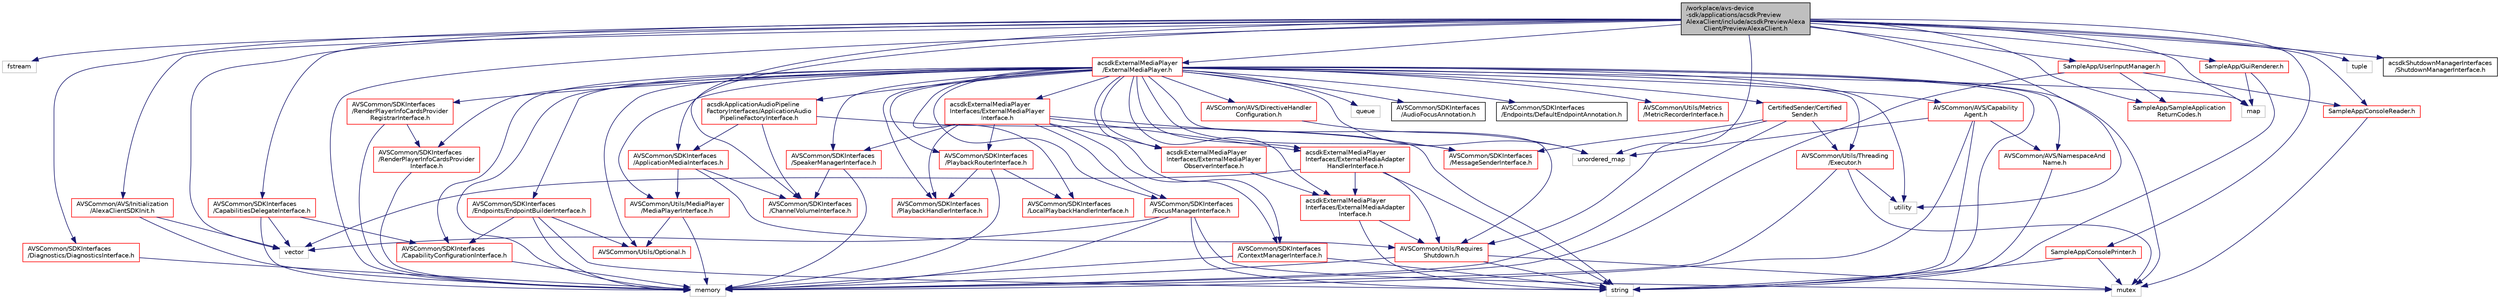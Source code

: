 digraph "/workplace/avs-device-sdk/applications/acsdkPreviewAlexaClient/include/acsdkPreviewAlexaClient/PreviewAlexaClient.h"
{
  edge [fontname="Helvetica",fontsize="10",labelfontname="Helvetica",labelfontsize="10"];
  node [fontname="Helvetica",fontsize="10",shape=record];
  Node0 [label="/workplace/avs-device\l-sdk/applications/acsdkPreview\lAlexaClient/include/acsdkPreviewAlexa\lClient/PreviewAlexaClient.h",height=0.2,width=0.4,color="black", fillcolor="grey75", style="filled", fontcolor="black"];
  Node0 -> Node1 [color="midnightblue",fontsize="10",style="solid",fontname="Helvetica"];
  Node1 [label="fstream",height=0.2,width=0.4,color="grey75", fillcolor="white", style="filled"];
  Node0 -> Node2 [color="midnightblue",fontsize="10",style="solid",fontname="Helvetica"];
  Node2 [label="map",height=0.2,width=0.4,color="grey75", fillcolor="white", style="filled"];
  Node0 -> Node3 [color="midnightblue",fontsize="10",style="solid",fontname="Helvetica"];
  Node3 [label="memory",height=0.2,width=0.4,color="grey75", fillcolor="white", style="filled"];
  Node0 -> Node4 [color="midnightblue",fontsize="10",style="solid",fontname="Helvetica"];
  Node4 [label="tuple",height=0.2,width=0.4,color="grey75", fillcolor="white", style="filled"];
  Node0 -> Node5 [color="midnightblue",fontsize="10",style="solid",fontname="Helvetica"];
  Node5 [label="unordered_map",height=0.2,width=0.4,color="grey75", fillcolor="white", style="filled"];
  Node0 -> Node6 [color="midnightblue",fontsize="10",style="solid",fontname="Helvetica"];
  Node6 [label="utility",height=0.2,width=0.4,color="grey75", fillcolor="white", style="filled"];
  Node0 -> Node7 [color="midnightblue",fontsize="10",style="solid",fontname="Helvetica"];
  Node7 [label="vector",height=0.2,width=0.4,color="grey75", fillcolor="white", style="filled"];
  Node0 -> Node8 [color="midnightblue",fontsize="10",style="solid",fontname="Helvetica"];
  Node8 [label="acsdkExternalMediaPlayer\l/ExternalMediaPlayer.h",height=0.2,width=0.4,color="red", fillcolor="white", style="filled",URL="$_external_media_player_8h.html"];
  Node8 -> Node2 [color="midnightblue",fontsize="10",style="solid",fontname="Helvetica"];
  Node8 -> Node3 [color="midnightblue",fontsize="10",style="solid",fontname="Helvetica"];
  Node8 -> Node9 [color="midnightblue",fontsize="10",style="solid",fontname="Helvetica"];
  Node9 [label="mutex",height=0.2,width=0.4,color="grey75", fillcolor="white", style="filled"];
  Node8 -> Node10 [color="midnightblue",fontsize="10",style="solid",fontname="Helvetica"];
  Node10 [label="queue",height=0.2,width=0.4,color="grey75", fillcolor="white", style="filled"];
  Node8 -> Node11 [color="midnightblue",fontsize="10",style="solid",fontname="Helvetica"];
  Node11 [label="string",height=0.2,width=0.4,color="grey75", fillcolor="white", style="filled"];
  Node8 -> Node5 [color="midnightblue",fontsize="10",style="solid",fontname="Helvetica"];
  Node8 -> Node6 [color="midnightblue",fontsize="10",style="solid",fontname="Helvetica"];
  Node8 -> Node12 [color="midnightblue",fontsize="10",style="solid",fontname="Helvetica"];
  Node12 [label="AVSCommon/AVS/Capability\lAgent.h",height=0.2,width=0.4,color="red", fillcolor="white", style="filled",URL="$_capability_agent_8h.html"];
  Node12 -> Node5 [color="midnightblue",fontsize="10",style="solid",fontname="Helvetica"];
  Node12 -> Node11 [color="midnightblue",fontsize="10",style="solid",fontname="Helvetica"];
  Node12 -> Node3 [color="midnightblue",fontsize="10",style="solid",fontname="Helvetica"];
  Node12 -> Node14 [color="midnightblue",fontsize="10",style="solid",fontname="Helvetica"];
  Node14 [label="AVSCommon/AVS/NamespaceAnd\lName.h",height=0.2,width=0.4,color="red", fillcolor="white", style="filled",URL="$_namespace_and_name_8h.html"];
  Node14 -> Node11 [color="midnightblue",fontsize="10",style="solid",fontname="Helvetica"];
  Node8 -> Node67 [color="midnightblue",fontsize="10",style="solid",fontname="Helvetica"];
  Node67 [label="AVSCommon/AVS/DirectiveHandler\lConfiguration.h",height=0.2,width=0.4,color="red", fillcolor="white", style="filled",URL="$_directive_handler_configuration_8h.html"];
  Node67 -> Node5 [color="midnightblue",fontsize="10",style="solid",fontname="Helvetica"];
  Node8 -> Node14 [color="midnightblue",fontsize="10",style="solid",fontname="Helvetica"];
  Node8 -> Node73 [color="midnightblue",fontsize="10",style="solid",fontname="Helvetica"];
  Node73 [label="AVSCommon/SDKInterfaces\l/AudioFocusAnnotation.h",height=0.2,width=0.4,color="black", fillcolor="white", style="filled",URL="$_audio_focus_annotation_8h.html"];
  Node8 -> Node74 [color="midnightblue",fontsize="10",style="solid",fontname="Helvetica"];
  Node74 [label="AVSCommon/SDKInterfaces\l/CapabilityConfigurationInterface.h",height=0.2,width=0.4,color="red", fillcolor="white", style="filled",URL="$_capability_configuration_interface_8h.html"];
  Node74 -> Node3 [color="midnightblue",fontsize="10",style="solid",fontname="Helvetica"];
  Node8 -> Node77 [color="midnightblue",fontsize="10",style="solid",fontname="Helvetica"];
  Node77 [label="AVSCommon/SDKInterfaces\l/ContextManagerInterface.h",height=0.2,width=0.4,color="red", fillcolor="white", style="filled",URL="$_context_manager_interface_8h.html"];
  Node77 -> Node3 [color="midnightblue",fontsize="10",style="solid",fontname="Helvetica"];
  Node77 -> Node11 [color="midnightblue",fontsize="10",style="solid",fontname="Helvetica"];
  Node8 -> Node81 [color="midnightblue",fontsize="10",style="solid",fontname="Helvetica"];
  Node81 [label="AVSCommon/SDKInterfaces\l/FocusManagerInterface.h",height=0.2,width=0.4,color="red", fillcolor="white", style="filled",URL="$_focus_manager_interface_8h.html"];
  Node81 -> Node3 [color="midnightblue",fontsize="10",style="solid",fontname="Helvetica"];
  Node81 -> Node9 [color="midnightblue",fontsize="10",style="solid",fontname="Helvetica"];
  Node81 -> Node11 [color="midnightblue",fontsize="10",style="solid",fontname="Helvetica"];
  Node81 -> Node7 [color="midnightblue",fontsize="10",style="solid",fontname="Helvetica"];
  Node8 -> Node85 [color="midnightblue",fontsize="10",style="solid",fontname="Helvetica"];
  Node85 [label="AVSCommon/SDKInterfaces\l/LocalPlaybackHandlerInterface.h",height=0.2,width=0.4,color="red", fillcolor="white", style="filled",URL="$_local_playback_handler_interface_8h.html"];
  Node8 -> Node87 [color="midnightblue",fontsize="10",style="solid",fontname="Helvetica"];
  Node87 [label="AVSCommon/SDKInterfaces\l/MessageSenderInterface.h",height=0.2,width=0.4,color="red", fillcolor="white", style="filled",URL="$_message_sender_interface_8h.html"];
  Node8 -> Node91 [color="midnightblue",fontsize="10",style="solid",fontname="Helvetica"];
  Node91 [label="AVSCommon/SDKInterfaces\l/PlaybackHandlerInterface.h",height=0.2,width=0.4,color="red", fillcolor="white", style="filled",URL="$_playback_handler_interface_8h.html"];
  Node8 -> Node92 [color="midnightblue",fontsize="10",style="solid",fontname="Helvetica"];
  Node92 [label="AVSCommon/SDKInterfaces\l/PlaybackRouterInterface.h",height=0.2,width=0.4,color="red", fillcolor="white", style="filled",URL="$_playback_router_interface_8h.html"];
  Node92 -> Node3 [color="midnightblue",fontsize="10",style="solid",fontname="Helvetica"];
  Node92 -> Node91 [color="midnightblue",fontsize="10",style="solid",fontname="Helvetica"];
  Node92 -> Node85 [color="midnightblue",fontsize="10",style="solid",fontname="Helvetica"];
  Node8 -> Node93 [color="midnightblue",fontsize="10",style="solid",fontname="Helvetica"];
  Node93 [label="AVSCommon/SDKInterfaces\l/RenderPlayerInfoCardsProvider\lInterface.h",height=0.2,width=0.4,color="red", fillcolor="white", style="filled",URL="$_render_player_info_cards_provider_interface_8h.html"];
  Node93 -> Node3 [color="midnightblue",fontsize="10",style="solid",fontname="Helvetica"];
  Node8 -> Node98 [color="midnightblue",fontsize="10",style="solid",fontname="Helvetica"];
  Node98 [label="AVSCommon/SDKInterfaces\l/RenderPlayerInfoCardsProvider\lRegistrarInterface.h",height=0.2,width=0.4,color="red", fillcolor="white", style="filled",URL="$_render_player_info_cards_provider_registrar_interface_8h.html"];
  Node98 -> Node3 [color="midnightblue",fontsize="10",style="solid",fontname="Helvetica"];
  Node98 -> Node93 [color="midnightblue",fontsize="10",style="solid",fontname="Helvetica"];
  Node8 -> Node99 [color="midnightblue",fontsize="10",style="solid",fontname="Helvetica"];
  Node99 [label="AVSCommon/SDKInterfaces\l/SpeakerManagerInterface.h",height=0.2,width=0.4,color="red", fillcolor="white", style="filled",URL="$_speaker_manager_interface_8h.html"];
  Node99 -> Node3 [color="midnightblue",fontsize="10",style="solid",fontname="Helvetica"];
  Node99 -> Node100 [color="midnightblue",fontsize="10",style="solid",fontname="Helvetica"];
  Node100 [label="AVSCommon/SDKInterfaces\l/ChannelVolumeInterface.h",height=0.2,width=0.4,color="red", fillcolor="white", style="filled",URL="$_channel_volume_interface_8h.html"];
  Node8 -> Node104 [color="midnightblue",fontsize="10",style="solid",fontname="Helvetica"];
  Node104 [label="AVSCommon/SDKInterfaces\l/Endpoints/DefaultEndpointAnnotation.h",height=0.2,width=0.4,color="black", fillcolor="white", style="filled",URL="$_default_endpoint_annotation_8h.html"];
  Node8 -> Node105 [color="midnightblue",fontsize="10",style="solid",fontname="Helvetica"];
  Node105 [label="AVSCommon/SDKInterfaces\l/Endpoints/EndpointBuilderInterface.h",height=0.2,width=0.4,color="red", fillcolor="white", style="filled",URL="$_endpoint_builder_interface_8h.html"];
  Node105 -> Node3 [color="midnightblue",fontsize="10",style="solid",fontname="Helvetica"];
  Node105 -> Node11 [color="midnightblue",fontsize="10",style="solid",fontname="Helvetica"];
  Node105 -> Node74 [color="midnightblue",fontsize="10",style="solid",fontname="Helvetica"];
  Node105 -> Node17 [color="midnightblue",fontsize="10",style="solid",fontname="Helvetica"];
  Node17 [label="AVSCommon/Utils/Optional.h",height=0.2,width=0.4,color="red", fillcolor="white", style="filled",URL="$_optional_8h.html"];
  Node8 -> Node138 [color="midnightblue",fontsize="10",style="solid",fontname="Helvetica"];
  Node138 [label="AVSCommon/Utils/MediaPlayer\l/MediaPlayerInterface.h",height=0.2,width=0.4,color="red", fillcolor="white", style="filled",URL="$_media_player_interface_8h.html"];
  Node138 -> Node3 [color="midnightblue",fontsize="10",style="solid",fontname="Helvetica"];
  Node138 -> Node17 [color="midnightblue",fontsize="10",style="solid",fontname="Helvetica"];
  Node8 -> Node149 [color="midnightblue",fontsize="10",style="solid",fontname="Helvetica"];
  Node149 [label="AVSCommon/Utils/Metrics\l/MetricRecorderInterface.h",height=0.2,width=0.4,color="red", fillcolor="white", style="filled",URL="$_metric_recorder_interface_8h.html"];
  Node8 -> Node17 [color="midnightblue",fontsize="10",style="solid",fontname="Helvetica"];
  Node8 -> Node110 [color="midnightblue",fontsize="10",style="solid",fontname="Helvetica"];
  Node110 [label="AVSCommon/Utils/Requires\lShutdown.h",height=0.2,width=0.4,color="red", fillcolor="white", style="filled",URL="$_requires_shutdown_8h.html"];
  Node110 -> Node3 [color="midnightblue",fontsize="10",style="solid",fontname="Helvetica"];
  Node110 -> Node9 [color="midnightblue",fontsize="10",style="solid",fontname="Helvetica"];
  Node110 -> Node11 [color="midnightblue",fontsize="10",style="solid",fontname="Helvetica"];
  Node8 -> Node154 [color="midnightblue",fontsize="10",style="solid",fontname="Helvetica"];
  Node154 [label="AVSCommon/Utils/Threading\l/Executor.h",height=0.2,width=0.4,color="red", fillcolor="white", style="filled",URL="$_executor_8h.html"];
  Node154 -> Node3 [color="midnightblue",fontsize="10",style="solid",fontname="Helvetica"];
  Node154 -> Node9 [color="midnightblue",fontsize="10",style="solid",fontname="Helvetica"];
  Node154 -> Node6 [color="midnightblue",fontsize="10",style="solid",fontname="Helvetica"];
  Node8 -> Node162 [color="midnightblue",fontsize="10",style="solid",fontname="Helvetica"];
  Node162 [label="CertifiedSender/Certified\lSender.h",height=0.2,width=0.4,color="red", fillcolor="white", style="filled",URL="$_certified_sender_8h.html"];
  Node162 -> Node87 [color="midnightblue",fontsize="10",style="solid",fontname="Helvetica"];
  Node162 -> Node110 [color="midnightblue",fontsize="10",style="solid",fontname="Helvetica"];
  Node162 -> Node154 [color="midnightblue",fontsize="10",style="solid",fontname="Helvetica"];
  Node162 -> Node3 [color="midnightblue",fontsize="10",style="solid",fontname="Helvetica"];
  Node8 -> Node179 [color="midnightblue",fontsize="10",style="solid",fontname="Helvetica"];
  Node179 [label="acsdkApplicationAudioPipeline\lFactoryInterfaces/ApplicationAudio\lPipelineFactoryInterface.h",height=0.2,width=0.4,color="red", fillcolor="white", style="filled",URL="$_application_audio_pipeline_factory_interface_8h.html"];
  Node179 -> Node11 [color="midnightblue",fontsize="10",style="solid",fontname="Helvetica"];
  Node179 -> Node180 [color="midnightblue",fontsize="10",style="solid",fontname="Helvetica"];
  Node180 [label="AVSCommon/SDKInterfaces\l/ApplicationMediaInterfaces.h",height=0.2,width=0.4,color="red", fillcolor="white", style="filled",URL="$_application_media_interfaces_8h.html"];
  Node180 -> Node100 [color="midnightblue",fontsize="10",style="solid",fontname="Helvetica"];
  Node180 -> Node138 [color="midnightblue",fontsize="10",style="solid",fontname="Helvetica"];
  Node180 -> Node110 [color="midnightblue",fontsize="10",style="solid",fontname="Helvetica"];
  Node179 -> Node100 [color="midnightblue",fontsize="10",style="solid",fontname="Helvetica"];
  Node8 -> Node189 [color="midnightblue",fontsize="10",style="solid",fontname="Helvetica"];
  Node189 [label="acsdkExternalMediaPlayer\lInterfaces/ExternalMediaAdapter\lInterface.h",height=0.2,width=0.4,color="red", fillcolor="white", style="filled",URL="$_external_media_adapter_interface_8h.html"];
  Node189 -> Node11 [color="midnightblue",fontsize="10",style="solid",fontname="Helvetica"];
  Node189 -> Node110 [color="midnightblue",fontsize="10",style="solid",fontname="Helvetica"];
  Node8 -> Node191 [color="midnightblue",fontsize="10",style="solid",fontname="Helvetica"];
  Node191 [label="acsdkExternalMediaPlayer\lInterfaces/ExternalMediaAdapter\lHandlerInterface.h",height=0.2,width=0.4,color="red", fillcolor="white", style="filled",URL="$_external_media_adapter_handler_interface_8h.html"];
  Node191 -> Node11 [color="midnightblue",fontsize="10",style="solid",fontname="Helvetica"];
  Node191 -> Node7 [color="midnightblue",fontsize="10",style="solid",fontname="Helvetica"];
  Node191 -> Node110 [color="midnightblue",fontsize="10",style="solid",fontname="Helvetica"];
  Node191 -> Node189 [color="midnightblue",fontsize="10",style="solid",fontname="Helvetica"];
  Node8 -> Node193 [color="midnightblue",fontsize="10",style="solid",fontname="Helvetica"];
  Node193 [label="acsdkExternalMediaPlayer\lInterfaces/ExternalMediaPlayer\lInterface.h",height=0.2,width=0.4,color="red", fillcolor="white", style="filled",URL="$_external_media_player_interface_8h.html"];
  Node193 -> Node77 [color="midnightblue",fontsize="10",style="solid",fontname="Helvetica"];
  Node193 -> Node81 [color="midnightblue",fontsize="10",style="solid",fontname="Helvetica"];
  Node193 -> Node87 [color="midnightblue",fontsize="10",style="solid",fontname="Helvetica"];
  Node193 -> Node91 [color="midnightblue",fontsize="10",style="solid",fontname="Helvetica"];
  Node193 -> Node92 [color="midnightblue",fontsize="10",style="solid",fontname="Helvetica"];
  Node193 -> Node99 [color="midnightblue",fontsize="10",style="solid",fontname="Helvetica"];
  Node193 -> Node191 [color="midnightblue",fontsize="10",style="solid",fontname="Helvetica"];
  Node193 -> Node194 [color="midnightblue",fontsize="10",style="solid",fontname="Helvetica"];
  Node194 [label="acsdkExternalMediaPlayer\lInterfaces/ExternalMediaPlayer\lObserverInterface.h",height=0.2,width=0.4,color="red", fillcolor="white", style="filled",URL="$_external_media_player_observer_interface_8h.html"];
  Node194 -> Node189 [color="midnightblue",fontsize="10",style="solid",fontname="Helvetica"];
  Node8 -> Node194 [color="midnightblue",fontsize="10",style="solid",fontname="Helvetica"];
  Node0 -> Node202 [color="midnightblue",fontsize="10",style="solid",fontname="Helvetica"];
  Node202 [label="acsdkShutdownManagerInterfaces\l/ShutdownManagerInterface.h",height=0.2,width=0.4,color="black", fillcolor="white", style="filled",URL="$_shutdown_manager_interface_8h.html"];
  Node0 -> Node203 [color="midnightblue",fontsize="10",style="solid",fontname="Helvetica"];
  Node203 [label="AVSCommon/AVS/Initialization\l/AlexaClientSDKInit.h",height=0.2,width=0.4,color="red", fillcolor="white", style="filled",URL="$_alexa_client_s_d_k_init_8h.html"];
  Node203 -> Node3 [color="midnightblue",fontsize="10",style="solid",fontname="Helvetica"];
  Node203 -> Node7 [color="midnightblue",fontsize="10",style="solid",fontname="Helvetica"];
  Node0 -> Node180 [color="midnightblue",fontsize="10",style="solid",fontname="Helvetica"];
  Node0 -> Node206 [color="midnightblue",fontsize="10",style="solid",fontname="Helvetica"];
  Node206 [label="AVSCommon/SDKInterfaces\l/CapabilitiesDelegateInterface.h",height=0.2,width=0.4,color="red", fillcolor="white", style="filled",URL="$_capabilities_delegate_interface_8h.html"];
  Node206 -> Node3 [color="midnightblue",fontsize="10",style="solid",fontname="Helvetica"];
  Node206 -> Node7 [color="midnightblue",fontsize="10",style="solid",fontname="Helvetica"];
  Node206 -> Node74 [color="midnightblue",fontsize="10",style="solid",fontname="Helvetica"];
  Node0 -> Node100 [color="midnightblue",fontsize="10",style="solid",fontname="Helvetica"];
  Node0 -> Node211 [color="midnightblue",fontsize="10",style="solid",fontname="Helvetica"];
  Node211 [label="AVSCommon/SDKInterfaces\l/Diagnostics/DiagnosticsInterface.h",height=0.2,width=0.4,color="red", fillcolor="white", style="filled",URL="$_diagnostics_interface_8h.html"];
  Node211 -> Node3 [color="midnightblue",fontsize="10",style="solid",fontname="Helvetica"];
  Node0 -> Node239 [color="midnightblue",fontsize="10",style="solid",fontname="Helvetica"];
  Node239 [label="SampleApp/ConsolePrinter.h",height=0.2,width=0.4,color="red", fillcolor="white", style="filled",URL="$_console_printer_8h.html"];
  Node239 -> Node9 [color="midnightblue",fontsize="10",style="solid",fontname="Helvetica"];
  Node239 -> Node11 [color="midnightblue",fontsize="10",style="solid",fontname="Helvetica"];
  Node0 -> Node241 [color="midnightblue",fontsize="10",style="solid",fontname="Helvetica"];
  Node241 [label="SampleApp/ConsoleReader.h",height=0.2,width=0.4,color="red", fillcolor="white", style="filled",URL="$_console_reader_8h.html"];
  Node241 -> Node9 [color="midnightblue",fontsize="10",style="solid",fontname="Helvetica"];
  Node0 -> Node242 [color="midnightblue",fontsize="10",style="solid",fontname="Helvetica"];
  Node242 [label="SampleApp/GuiRenderer.h",height=0.2,width=0.4,color="red", fillcolor="white", style="filled",URL="$_gui_renderer_8h.html"];
  Node242 -> Node2 [color="midnightblue",fontsize="10",style="solid",fontname="Helvetica"];
  Node242 -> Node11 [color="midnightblue",fontsize="10",style="solid",fontname="Helvetica"];
  Node0 -> Node244 [color="midnightblue",fontsize="10",style="solid",fontname="Helvetica"];
  Node244 [label="SampleApp/SampleApplication\lReturnCodes.h",height=0.2,width=0.4,color="red", fillcolor="white", style="filled",URL="$_sample_application_return_codes_8h.html"];
  Node0 -> Node245 [color="midnightblue",fontsize="10",style="solid",fontname="Helvetica"];
  Node245 [label="SampleApp/UserInputManager.h",height=0.2,width=0.4,color="red", fillcolor="white", style="filled",URL="$_user_input_manager_8h.html"];
  Node245 -> Node3 [color="midnightblue",fontsize="10",style="solid",fontname="Helvetica"];
  Node245 -> Node241 [color="midnightblue",fontsize="10",style="solid",fontname="Helvetica"];
  Node245 -> Node244 [color="midnightblue",fontsize="10",style="solid",fontname="Helvetica"];
}
